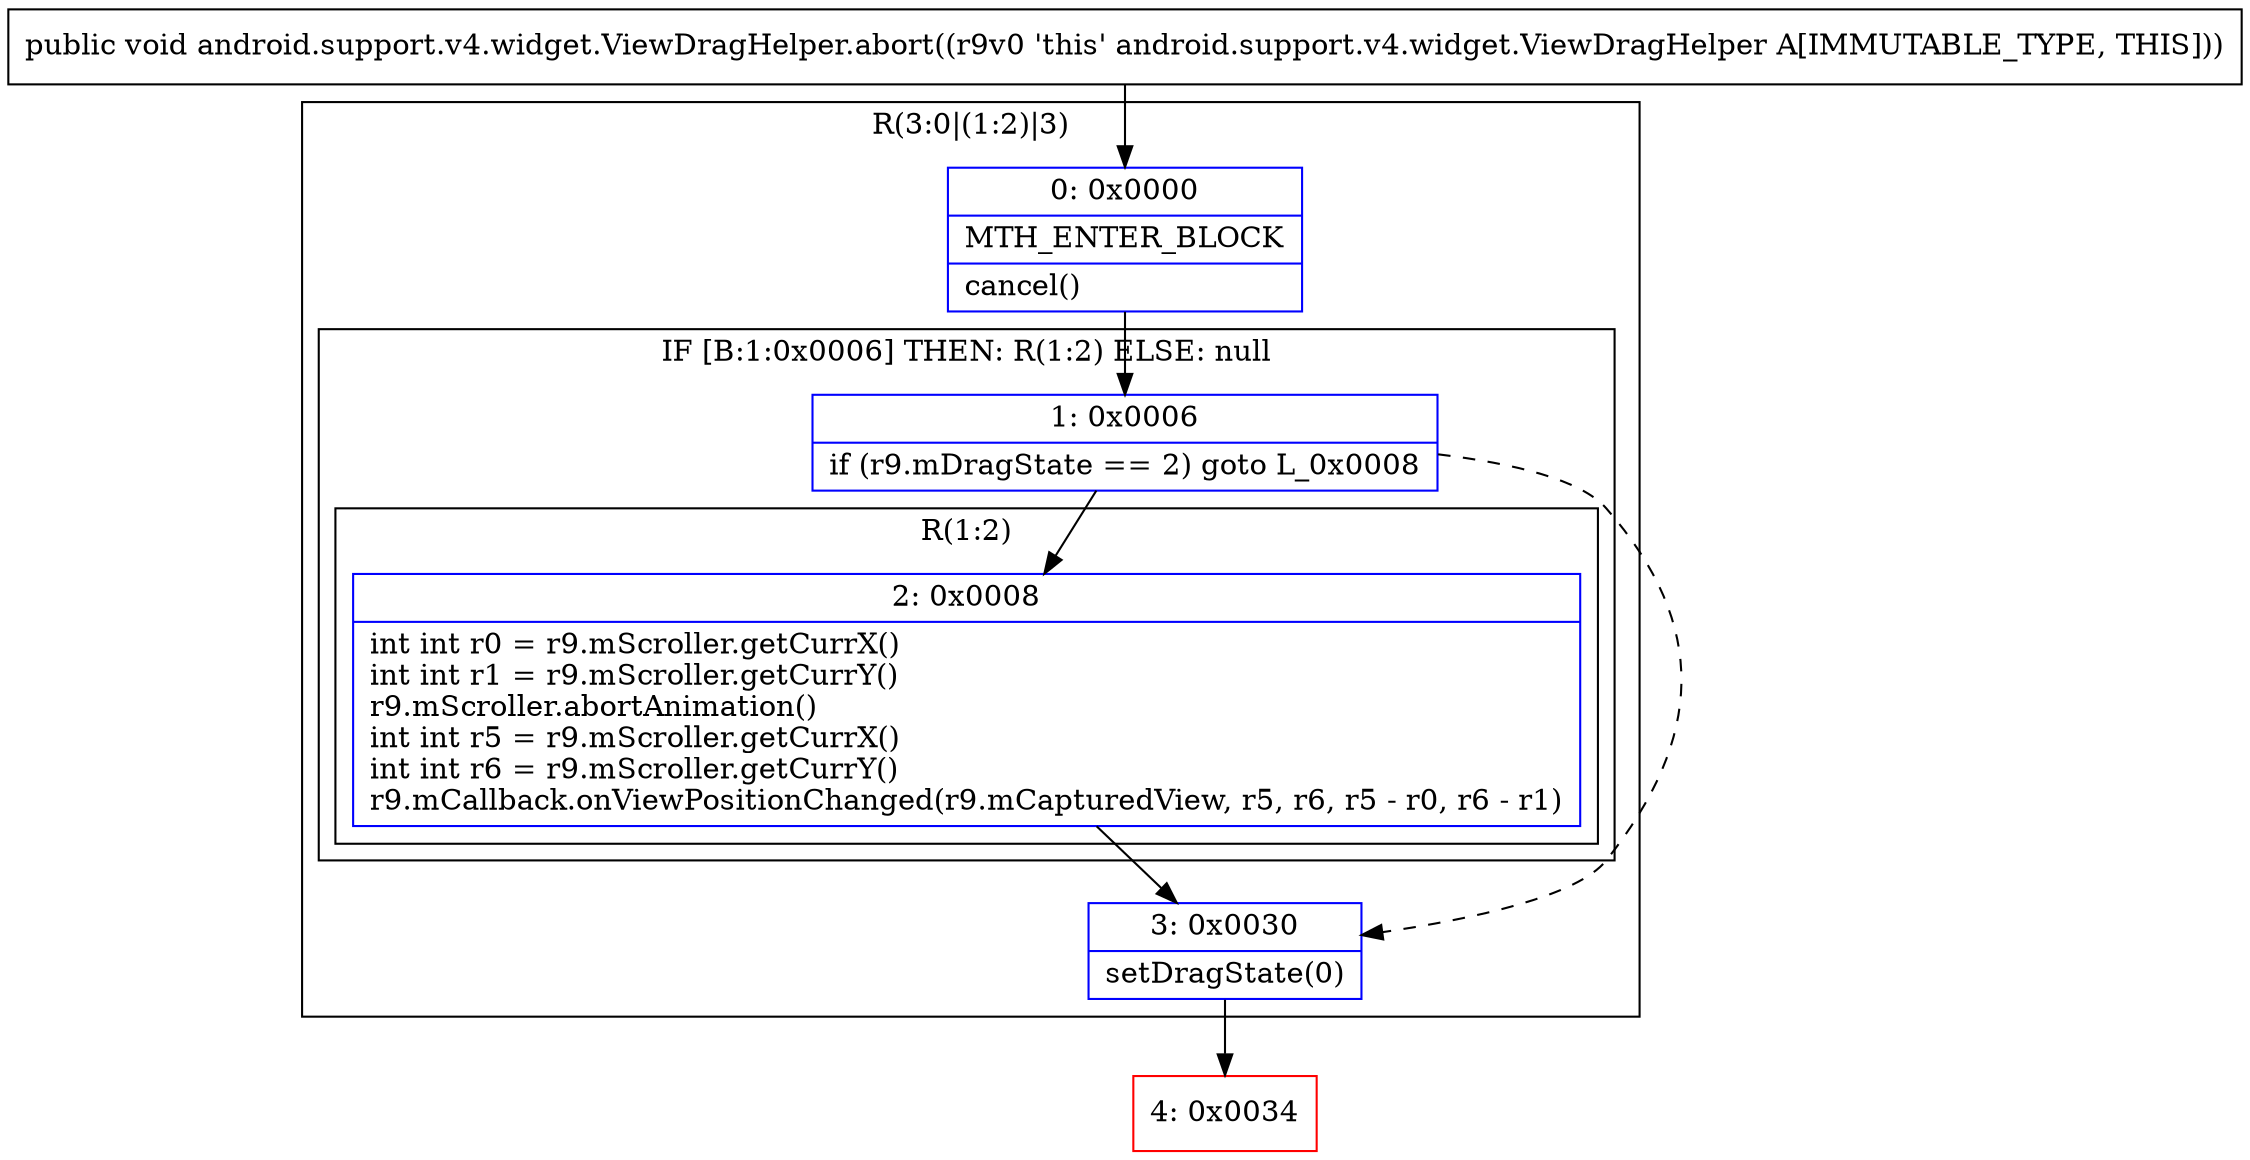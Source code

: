 digraph "CFG forandroid.support.v4.widget.ViewDragHelper.abort()V" {
subgraph cluster_Region_1296769973 {
label = "R(3:0|(1:2)|3)";
node [shape=record,color=blue];
Node_0 [shape=record,label="{0\:\ 0x0000|MTH_ENTER_BLOCK\l|cancel()\l}"];
subgraph cluster_IfRegion_1619870808 {
label = "IF [B:1:0x0006] THEN: R(1:2) ELSE: null";
node [shape=record,color=blue];
Node_1 [shape=record,label="{1\:\ 0x0006|if (r9.mDragState == 2) goto L_0x0008\l}"];
subgraph cluster_Region_1706441663 {
label = "R(1:2)";
node [shape=record,color=blue];
Node_2 [shape=record,label="{2\:\ 0x0008|int int r0 = r9.mScroller.getCurrX()\lint int r1 = r9.mScroller.getCurrY()\lr9.mScroller.abortAnimation()\lint int r5 = r9.mScroller.getCurrX()\lint int r6 = r9.mScroller.getCurrY()\lr9.mCallback.onViewPositionChanged(r9.mCapturedView, r5, r6, r5 \- r0, r6 \- r1)\l}"];
}
}
Node_3 [shape=record,label="{3\:\ 0x0030|setDragState(0)\l}"];
}
Node_4 [shape=record,color=red,label="{4\:\ 0x0034}"];
MethodNode[shape=record,label="{public void android.support.v4.widget.ViewDragHelper.abort((r9v0 'this' android.support.v4.widget.ViewDragHelper A[IMMUTABLE_TYPE, THIS])) }"];
MethodNode -> Node_0;
Node_0 -> Node_1;
Node_1 -> Node_2;
Node_1 -> Node_3[style=dashed];
Node_2 -> Node_3;
Node_3 -> Node_4;
}

